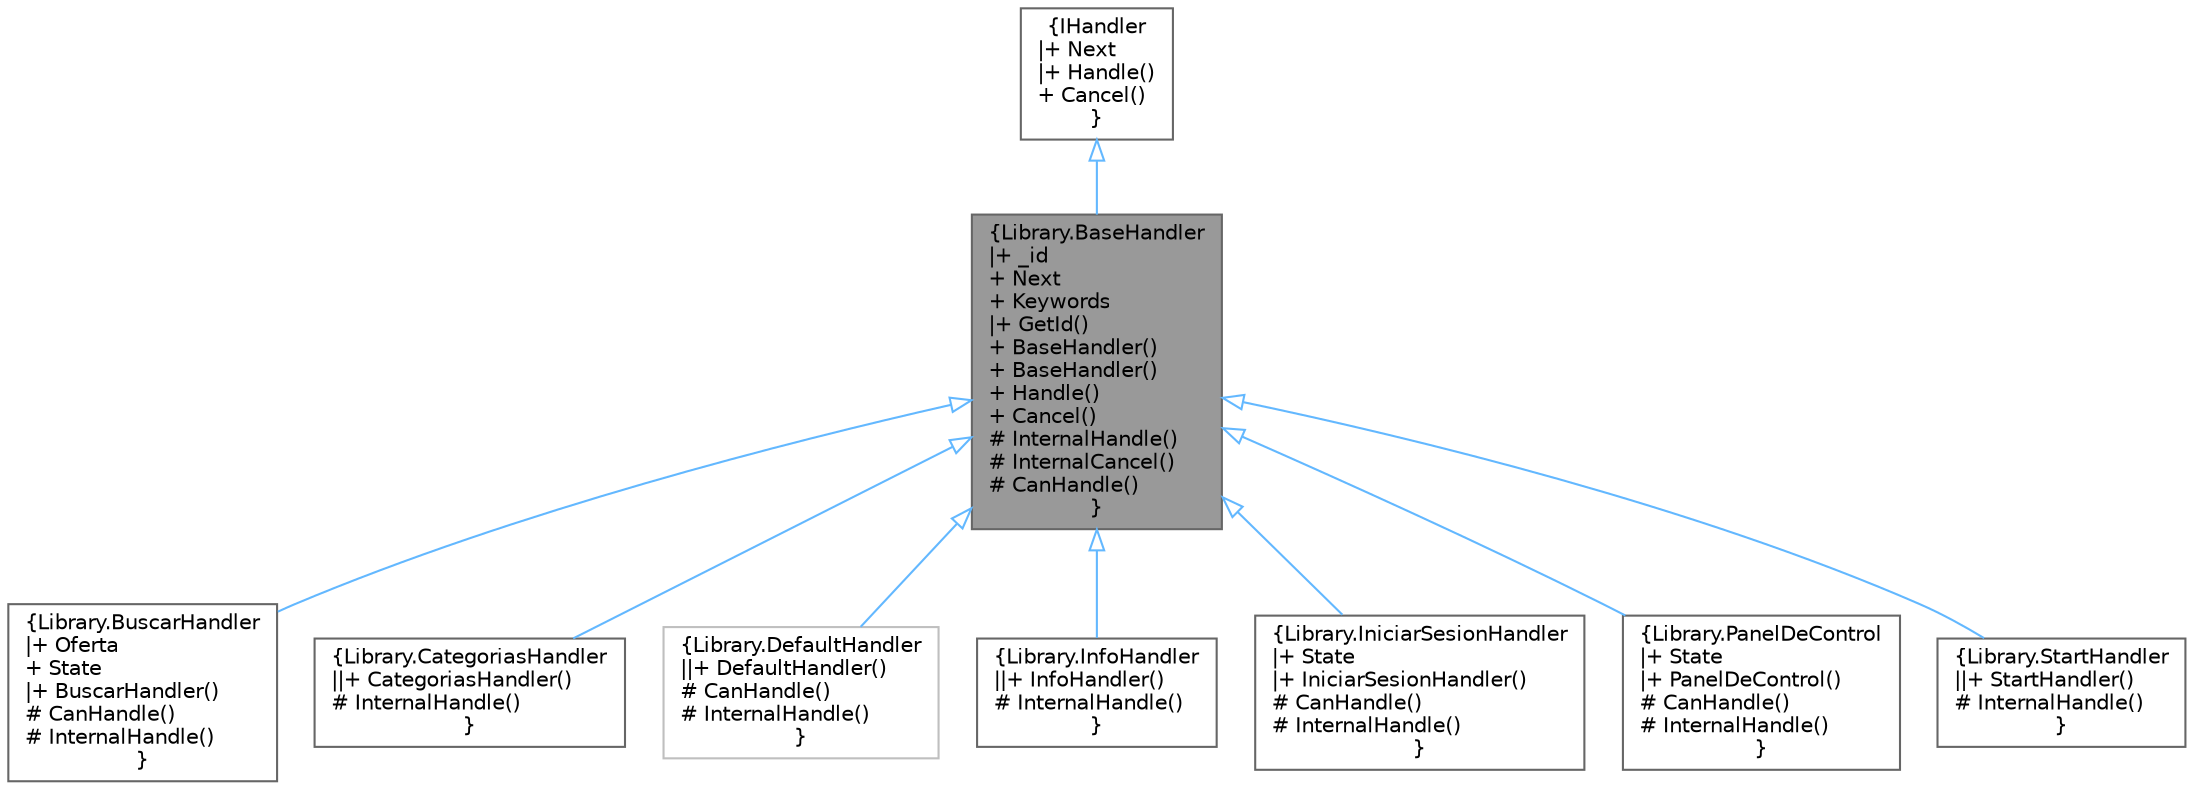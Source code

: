 digraph "Library.BaseHandler"
{
 // INTERACTIVE_SVG=YES
 // LATEX_PDF_SIZE
  bgcolor="transparent";
  edge [fontname=Helvetica,fontsize=10,labelfontname=Helvetica,labelfontsize=10];
  node [fontname=Helvetica,fontsize=10,shape=box,height=0.2,width=0.4];
  Node1 [label="{Library.BaseHandler\n|+ _id\l+ Next\l+ Keywords\l|+ GetId()\l+ BaseHandler()\l+ BaseHandler()\l+ Handle()\l+ Cancel()\l# InternalHandle()\l# InternalCancel()\l# CanHandle()\l}",height=0.2,width=0.4,color="gray40", fillcolor="grey60", style="filled", fontcolor="black",tooltip="Clase base para implementar el patrón Chain of Responsibility. En ese patrón se pasa un mensaje a tra..."];
  Node2 -> Node1 [dir="back",color="steelblue1",style="solid",arrowtail="onormal"];
  Node2 [label="{IHandler\n|+ Next\l|+ Handle()\l+ Cancel()\l}",height=0.2,width=0.4,color="gray40", fillcolor="white", style="filled",URL="$interfaceLibrary_1_1IHandler.html",tooltip="Interfaz para implementar el patrón Chain of Responsibility. En ese patrón se pasa un mensaje a travé..."];
  Node1 -> Node3 [dir="back",color="steelblue1",style="solid",arrowtail="onormal"];
  Node3 [label="{Library.BuscarHandler\n|+ Oferta\l+ State\l|+ BuscarHandler()\l# CanHandle()\l# InternalHandle()\l}",height=0.2,width=0.4,color="gray40", fillcolor="white", style="filled",URL="$classLibrary_1_1BuscarHandler.html",tooltip="Muestra una lista de OfertaDeServicio disponibles según su ID y el trabajo. El usuario puede seleccio..."];
  Node1 -> Node4 [dir="back",color="steelblue1",style="solid",arrowtail="onormal"];
  Node4 [label="{Library.CategoriasHandler\n||+ CategoriasHandler()\l# InternalHandle()\l}",height=0.2,width=0.4,color="gray40", fillcolor="white", style="filled",URL="$classLibrary_1_1CategoriasHandler.html",tooltip="Un \"handler\" del patrón Chain of Responsibility que implementa el comando \"categorias\"."];
  Node1 -> Node5 [dir="back",color="steelblue1",style="solid",arrowtail="onormal"];
  Node5 [label="{Library.DefaultHandler\n||+ DefaultHandler()\l# CanHandle()\l# InternalHandle()\l}",height=0.2,width=0.4,color="grey75", fillcolor="white", style="filled",URL="$classLibrary_1_1DefaultHandler.html",tooltip=" "];
  Node1 -> Node6 [dir="back",color="steelblue1",style="solid",arrowtail="onormal"];
  Node6 [label="{Library.InfoHandler\n||+ InfoHandler()\l# InternalHandle()\l}",height=0.2,width=0.4,color="gray40", fillcolor="white", style="filled",URL="$classLibrary_1_1InfoHandler.html",tooltip="Un \"handler\" del patrón Chain of Responsibility que implementa el comando \"info\"."];
  Node1 -> Node7 [dir="back",color="steelblue1",style="solid",arrowtail="onormal"];
  Node7 [label="{Library.IniciarSesionHandler\n|+ State\l|+ IniciarSesionHandler()\l# CanHandle()\l# InternalHandle()\l}",height=0.2,width=0.4,color="gray40", fillcolor="white", style="filled",URL="$classLibrary_1_1IniciarSesionHandler.html",tooltip="Solicita al usuario su Nick y su Contraseña y si coinciden con la base de datos procede a InicioHandl..."];
  Node1 -> Node8 [dir="back",color="steelblue1",style="solid",arrowtail="onormal"];
  Node8 [label="{Library.PanelDeControl\n|+ State\l|+ PanelDeControl()\l# CanHandle()\l# InternalHandle()\l}",height=0.2,width=0.4,color="gray40", fillcolor="white", style="filled",URL="$classLibrary_1_1PanelDeControl.html",tooltip="Se fija si el Telegram ID de la persona corresponde a un administrador y le pide su contraseña de adm..."];
  Node1 -> Node9 [dir="back",color="steelblue1",style="solid",arrowtail="onormal"];
  Node9 [label="{Library.StartHandler\n||+ StartHandler()\l# InternalHandle()\l}",height=0.2,width=0.4,color="gray40", fillcolor="white", style="filled",URL="$classLibrary_1_1StartHandler.html",tooltip="Un \"handler\" del patrón Chain of Responsibility que implementa el comando \"categorias\"."];
}
